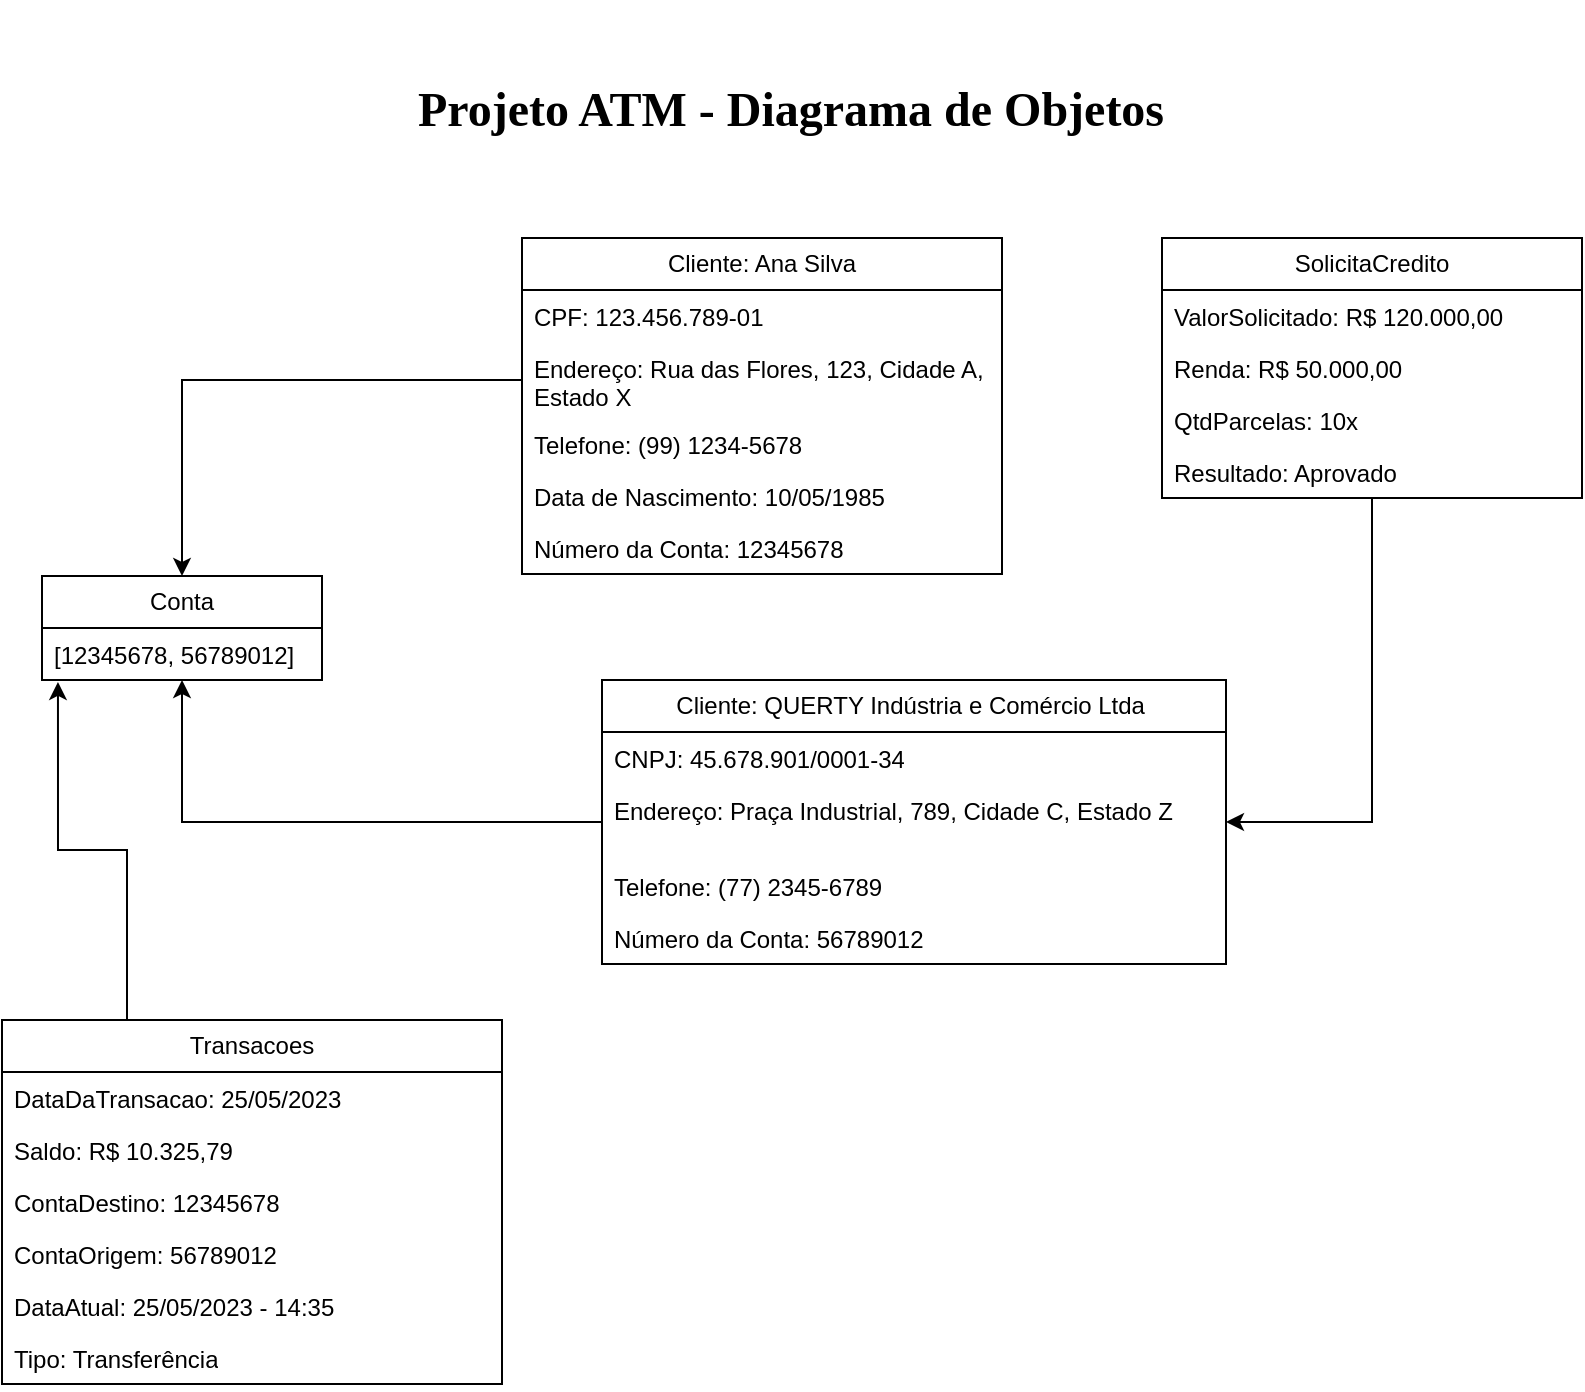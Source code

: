 <mxfile version="21.3.3" type="github">
  <diagram name="Página-1" id="adhc-KstXMqRdrv42Fe_">
    <mxGraphModel dx="1046" dy="439" grid="1" gridSize="10" guides="1" tooltips="1" connect="1" arrows="1" fold="1" page="1" pageScale="1" pageWidth="827" pageHeight="1169" math="0" shadow="0">
      <root>
        <mxCell id="0" />
        <mxCell id="1" parent="0" />
        <mxCell id="uddF3iHvP1fZJk8_ECZJ-1" value="Cliente: Ana Silva " style="swimlane;fontStyle=0;childLayout=stackLayout;horizontal=1;startSize=26;fillColor=none;horizontalStack=0;resizeParent=1;resizeParentMax=0;resizeLast=0;collapsible=1;marginBottom=0;whiteSpace=wrap;html=1;" vertex="1" parent="1">
          <mxGeometry x="280" y="159" width="240" height="168" as="geometry" />
        </mxCell>
        <mxCell id="uddF3iHvP1fZJk8_ECZJ-2" value="CPF: 123.456.789-01" style="text;strokeColor=none;fillColor=none;align=left;verticalAlign=top;spacingLeft=4;spacingRight=4;overflow=hidden;rotatable=0;points=[[0,0.5],[1,0.5]];portConstraint=eastwest;whiteSpace=wrap;html=1;" vertex="1" parent="uddF3iHvP1fZJk8_ECZJ-1">
          <mxGeometry y="26" width="240" height="26" as="geometry" />
        </mxCell>
        <mxCell id="uddF3iHvP1fZJk8_ECZJ-3" value="Endereço: Rua das Flores, 123, Cidade A, Estado X" style="text;strokeColor=none;fillColor=none;align=left;verticalAlign=top;spacingLeft=4;spacingRight=4;overflow=hidden;rotatable=0;points=[[0,0.5],[1,0.5]];portConstraint=eastwest;whiteSpace=wrap;html=1;" vertex="1" parent="uddF3iHvP1fZJk8_ECZJ-1">
          <mxGeometry y="52" width="240" height="38" as="geometry" />
        </mxCell>
        <mxCell id="uddF3iHvP1fZJk8_ECZJ-4" value="Telefone: (99) 1234-5678" style="text;strokeColor=none;fillColor=none;align=left;verticalAlign=top;spacingLeft=4;spacingRight=4;overflow=hidden;rotatable=0;points=[[0,0.5],[1,0.5]];portConstraint=eastwest;whiteSpace=wrap;html=1;" vertex="1" parent="uddF3iHvP1fZJk8_ECZJ-1">
          <mxGeometry y="90" width="240" height="26" as="geometry" />
        </mxCell>
        <mxCell id="uddF3iHvP1fZJk8_ECZJ-5" value="Data de Nascimento: 10/05/1985" style="text;strokeColor=none;fillColor=none;align=left;verticalAlign=top;spacingLeft=4;spacingRight=4;overflow=hidden;rotatable=0;points=[[0,0.5],[1,0.5]];portConstraint=eastwest;whiteSpace=wrap;html=1;" vertex="1" parent="uddF3iHvP1fZJk8_ECZJ-1">
          <mxGeometry y="116" width="240" height="26" as="geometry" />
        </mxCell>
        <mxCell id="uddF3iHvP1fZJk8_ECZJ-6" value="Número da Conta: 12345678" style="text;strokeColor=none;fillColor=none;align=left;verticalAlign=top;spacingLeft=4;spacingRight=4;overflow=hidden;rotatable=0;points=[[0,0.5],[1,0.5]];portConstraint=eastwest;whiteSpace=wrap;html=1;" vertex="1" parent="uddF3iHvP1fZJk8_ECZJ-1">
          <mxGeometry y="142" width="240" height="26" as="geometry" />
        </mxCell>
        <mxCell id="uddF3iHvP1fZJk8_ECZJ-22" style="edgeStyle=orthogonalEdgeStyle;rounded=0;orthogonalLoop=1;jettySize=auto;html=1;exitX=0.5;exitY=1;exitDx=0;exitDy=0;entryX=1;entryY=0.5;entryDx=0;entryDy=0;" edge="1" parent="1" source="uddF3iHvP1fZJk8_ECZJ-7" target="uddF3iHvP1fZJk8_ECZJ-14">
          <mxGeometry relative="1" as="geometry" />
        </mxCell>
        <mxCell id="uddF3iHvP1fZJk8_ECZJ-7" value="SolicitaCredito" style="swimlane;fontStyle=0;childLayout=stackLayout;horizontal=1;startSize=26;fillColor=none;horizontalStack=0;resizeParent=1;resizeParentMax=0;resizeLast=0;collapsible=1;marginBottom=0;whiteSpace=wrap;html=1;" vertex="1" parent="1">
          <mxGeometry x="600" y="159" width="210" height="130" as="geometry" />
        </mxCell>
        <mxCell id="uddF3iHvP1fZJk8_ECZJ-11" value="ValorSolicitado: R$ 120.000,00" style="text;strokeColor=none;fillColor=none;align=left;verticalAlign=top;spacingLeft=4;spacingRight=4;overflow=hidden;rotatable=0;points=[[0,0.5],[1,0.5]];portConstraint=eastwest;whiteSpace=wrap;html=1;" vertex="1" parent="uddF3iHvP1fZJk8_ECZJ-7">
          <mxGeometry y="26" width="210" height="26" as="geometry" />
        </mxCell>
        <mxCell id="uddF3iHvP1fZJk8_ECZJ-9" value="Renda: R$ 50.000,00" style="text;strokeColor=none;fillColor=none;align=left;verticalAlign=top;spacingLeft=4;spacingRight=4;overflow=hidden;rotatable=0;points=[[0,0.5],[1,0.5]];portConstraint=eastwest;whiteSpace=wrap;html=1;" vertex="1" parent="uddF3iHvP1fZJk8_ECZJ-7">
          <mxGeometry y="52" width="210" height="26" as="geometry" />
        </mxCell>
        <mxCell id="uddF3iHvP1fZJk8_ECZJ-10" value="QtdParcelas: 10x " style="text;strokeColor=none;fillColor=none;align=left;verticalAlign=top;spacingLeft=4;spacingRight=4;overflow=hidden;rotatable=0;points=[[0,0.5],[1,0.5]];portConstraint=eastwest;whiteSpace=wrap;html=1;" vertex="1" parent="uddF3iHvP1fZJk8_ECZJ-7">
          <mxGeometry y="78" width="210" height="26" as="geometry" />
        </mxCell>
        <mxCell id="uddF3iHvP1fZJk8_ECZJ-18" value="Resultado: Aprovado" style="text;strokeColor=none;fillColor=none;align=left;verticalAlign=top;spacingLeft=4;spacingRight=4;overflow=hidden;rotatable=0;points=[[0,0.5],[1,0.5]];portConstraint=eastwest;whiteSpace=wrap;html=1;" vertex="1" parent="uddF3iHvP1fZJk8_ECZJ-7">
          <mxGeometry y="104" width="210" height="26" as="geometry" />
        </mxCell>
        <mxCell id="uddF3iHvP1fZJk8_ECZJ-12" value="Cliente: QUERTY Indústria e Comércio Ltda&amp;nbsp; " style="swimlane;fontStyle=0;childLayout=stackLayout;horizontal=1;startSize=26;fillColor=none;horizontalStack=0;resizeParent=1;resizeParentMax=0;resizeLast=0;collapsible=1;marginBottom=0;whiteSpace=wrap;html=1;" vertex="1" parent="1">
          <mxGeometry x="320" y="380" width="312" height="142" as="geometry" />
        </mxCell>
        <mxCell id="uddF3iHvP1fZJk8_ECZJ-13" value="CNPJ: 45.678.901/0001-34" style="text;strokeColor=none;fillColor=none;align=left;verticalAlign=top;spacingLeft=4;spacingRight=4;overflow=hidden;rotatable=0;points=[[0,0.5],[1,0.5]];portConstraint=eastwest;whiteSpace=wrap;html=1;" vertex="1" parent="uddF3iHvP1fZJk8_ECZJ-12">
          <mxGeometry y="26" width="312" height="26" as="geometry" />
        </mxCell>
        <mxCell id="uddF3iHvP1fZJk8_ECZJ-14" value="Endereço: Praça Industrial, 789, Cidade C, Estado Z" style="text;strokeColor=none;fillColor=none;align=left;verticalAlign=top;spacingLeft=4;spacingRight=4;overflow=hidden;rotatable=0;points=[[0,0.5],[1,0.5]];portConstraint=eastwest;whiteSpace=wrap;html=1;" vertex="1" parent="uddF3iHvP1fZJk8_ECZJ-12">
          <mxGeometry y="52" width="312" height="38" as="geometry" />
        </mxCell>
        <mxCell id="uddF3iHvP1fZJk8_ECZJ-15" value="Telefone: (77) 2345-6789" style="text;strokeColor=none;fillColor=none;align=left;verticalAlign=top;spacingLeft=4;spacingRight=4;overflow=hidden;rotatable=0;points=[[0,0.5],[1,0.5]];portConstraint=eastwest;whiteSpace=wrap;html=1;" vertex="1" parent="uddF3iHvP1fZJk8_ECZJ-12">
          <mxGeometry y="90" width="312" height="26" as="geometry" />
        </mxCell>
        <mxCell id="uddF3iHvP1fZJk8_ECZJ-16" value="Número da Conta: 56789012" style="text;strokeColor=none;fillColor=none;align=left;verticalAlign=top;spacingLeft=4;spacingRight=4;overflow=hidden;rotatable=0;points=[[0,0.5],[1,0.5]];portConstraint=eastwest;whiteSpace=wrap;html=1;" vertex="1" parent="uddF3iHvP1fZJk8_ECZJ-12">
          <mxGeometry y="116" width="312" height="26" as="geometry" />
        </mxCell>
        <mxCell id="uddF3iHvP1fZJk8_ECZJ-23" value="Conta" style="swimlane;fontStyle=0;childLayout=stackLayout;horizontal=1;startSize=26;fillColor=none;horizontalStack=0;resizeParent=1;resizeParentMax=0;resizeLast=0;collapsible=1;marginBottom=0;whiteSpace=wrap;html=1;" vertex="1" parent="1">
          <mxGeometry x="40" y="328" width="140" height="52" as="geometry" />
        </mxCell>
        <mxCell id="uddF3iHvP1fZJk8_ECZJ-26" value="[12345678, 56789012]" style="text;strokeColor=none;fillColor=none;align=left;verticalAlign=top;spacingLeft=4;spacingRight=4;overflow=hidden;rotatable=0;points=[[0,0.5],[1,0.5]];portConstraint=eastwest;whiteSpace=wrap;html=1;" vertex="1" parent="uddF3iHvP1fZJk8_ECZJ-23">
          <mxGeometry y="26" width="140" height="26" as="geometry" />
        </mxCell>
        <mxCell id="uddF3iHvP1fZJk8_ECZJ-27" style="edgeStyle=orthogonalEdgeStyle;rounded=0;orthogonalLoop=1;jettySize=auto;html=1;exitX=0;exitY=0.5;exitDx=0;exitDy=0;entryX=0.5;entryY=1;entryDx=0;entryDy=0;" edge="1" parent="1" source="uddF3iHvP1fZJk8_ECZJ-14" target="uddF3iHvP1fZJk8_ECZJ-23">
          <mxGeometry relative="1" as="geometry" />
        </mxCell>
        <mxCell id="uddF3iHvP1fZJk8_ECZJ-28" style="edgeStyle=orthogonalEdgeStyle;rounded=0;orthogonalLoop=1;jettySize=auto;html=1;exitX=0;exitY=0.5;exitDx=0;exitDy=0;entryX=0.5;entryY=0;entryDx=0;entryDy=0;" edge="1" parent="1" source="uddF3iHvP1fZJk8_ECZJ-3" target="uddF3iHvP1fZJk8_ECZJ-23">
          <mxGeometry relative="1" as="geometry" />
        </mxCell>
        <mxCell id="uddF3iHvP1fZJk8_ECZJ-43" style="edgeStyle=orthogonalEdgeStyle;rounded=0;orthogonalLoop=1;jettySize=auto;html=1;exitX=0.25;exitY=0;exitDx=0;exitDy=0;entryX=0.057;entryY=1.038;entryDx=0;entryDy=0;entryPerimeter=0;" edge="1" parent="1" source="uddF3iHvP1fZJk8_ECZJ-33" target="uddF3iHvP1fZJk8_ECZJ-26">
          <mxGeometry relative="1" as="geometry" />
        </mxCell>
        <mxCell id="uddF3iHvP1fZJk8_ECZJ-33" value="Transacoes" style="swimlane;fontStyle=0;childLayout=stackLayout;horizontal=1;startSize=26;fillColor=none;horizontalStack=0;resizeParent=1;resizeParentMax=0;resizeLast=0;collapsible=1;marginBottom=0;whiteSpace=wrap;html=1;" vertex="1" parent="1">
          <mxGeometry x="20" y="550" width="250" height="182" as="geometry" />
        </mxCell>
        <mxCell id="uddF3iHvP1fZJk8_ECZJ-34" value="DataDaTransacao: 25/05/2023" style="text;strokeColor=none;fillColor=none;align=left;verticalAlign=top;spacingLeft=4;spacingRight=4;overflow=hidden;rotatable=0;points=[[0,0.5],[1,0.5]];portConstraint=eastwest;whiteSpace=wrap;html=1;" vertex="1" parent="uddF3iHvP1fZJk8_ECZJ-33">
          <mxGeometry y="26" width="250" height="26" as="geometry" />
        </mxCell>
        <mxCell id="uddF3iHvP1fZJk8_ECZJ-35" value="Saldo: R$ 10.325,79" style="text;strokeColor=none;fillColor=none;align=left;verticalAlign=top;spacingLeft=4;spacingRight=4;overflow=hidden;rotatable=0;points=[[0,0.5],[1,0.5]];portConstraint=eastwest;whiteSpace=wrap;html=1;" vertex="1" parent="uddF3iHvP1fZJk8_ECZJ-33">
          <mxGeometry y="52" width="250" height="26" as="geometry" />
        </mxCell>
        <mxCell id="uddF3iHvP1fZJk8_ECZJ-36" value="ContaDestino: 12345678 " style="text;strokeColor=none;fillColor=none;align=left;verticalAlign=top;spacingLeft=4;spacingRight=4;overflow=hidden;rotatable=0;points=[[0,0.5],[1,0.5]];portConstraint=eastwest;whiteSpace=wrap;html=1;" vertex="1" parent="uddF3iHvP1fZJk8_ECZJ-33">
          <mxGeometry y="78" width="250" height="26" as="geometry" />
        </mxCell>
        <mxCell id="uddF3iHvP1fZJk8_ECZJ-37" value="ContaOrigem: 56789012" style="text;strokeColor=none;fillColor=none;align=left;verticalAlign=top;spacingLeft=4;spacingRight=4;overflow=hidden;rotatable=0;points=[[0,0.5],[1,0.5]];portConstraint=eastwest;whiteSpace=wrap;html=1;" vertex="1" parent="uddF3iHvP1fZJk8_ECZJ-33">
          <mxGeometry y="104" width="250" height="26" as="geometry" />
        </mxCell>
        <mxCell id="uddF3iHvP1fZJk8_ECZJ-38" value="DataAtual: 25/05/2023 - 14:35" style="text;strokeColor=none;fillColor=none;align=left;verticalAlign=top;spacingLeft=4;spacingRight=4;overflow=hidden;rotatable=0;points=[[0,0.5],[1,0.5]];portConstraint=eastwest;whiteSpace=wrap;html=1;" vertex="1" parent="uddF3iHvP1fZJk8_ECZJ-33">
          <mxGeometry y="130" width="250" height="26" as="geometry" />
        </mxCell>
        <mxCell id="uddF3iHvP1fZJk8_ECZJ-45" value="Tipo: Transferência" style="text;strokeColor=none;fillColor=none;align=left;verticalAlign=top;spacingLeft=4;spacingRight=4;overflow=hidden;rotatable=0;points=[[0,0.5],[1,0.5]];portConstraint=eastwest;whiteSpace=wrap;html=1;" vertex="1" parent="uddF3iHvP1fZJk8_ECZJ-33">
          <mxGeometry y="156" width="250" height="26" as="geometry" />
        </mxCell>
        <mxCell id="uddF3iHvP1fZJk8_ECZJ-44" value="&lt;font style=&quot;font-size: 24px;&quot;&gt;&lt;span id=&quot;page14R_mcid0&quot; class=&quot;markedContent&quot;&gt;&lt;/span&gt;&lt;font face=&quot;Times New Roman&quot;&gt;&lt;span id=&quot;page14R_mcid1&quot; class=&quot;markedContent&quot;&gt;&lt;br role=&quot;presentation&quot;&gt;&lt;b&gt;&lt;span dir=&quot;ltr&quot; role=&quot;presentation&quot; style=&quot;left: calc(var(--scale-factor)*222.90px); top: calc(var(--scale-factor)*69.41px); transform: scaleX(0.9);&quot;&gt;Projeto ATM - Diagrama&lt;/span&gt;&lt;/b&gt;&lt;/span&gt;&lt;span id=&quot;page14R_mcid2&quot; class=&quot;markedContent&quot;&gt;&lt;b&gt;&lt;span dir=&quot;ltr&quot; role=&quot;presentation&quot; style=&quot;left: calc(var(--scale-factor)*275.97px); top: calc(var(--scale-factor)*85.97px); transform: scaleX(0.923);&quot;&gt; de Objetos&lt;br&gt;&lt;/span&gt;&lt;/b&gt;&lt;/span&gt;&lt;/font&gt;&lt;/font&gt;" style="text;html=1;align=center;verticalAlign=middle;resizable=0;points=[];autosize=1;strokeColor=none;fillColor=none;" vertex="1" parent="1">
          <mxGeometry x="214" y="40" width="400" height="80" as="geometry" />
        </mxCell>
      </root>
    </mxGraphModel>
  </diagram>
</mxfile>
